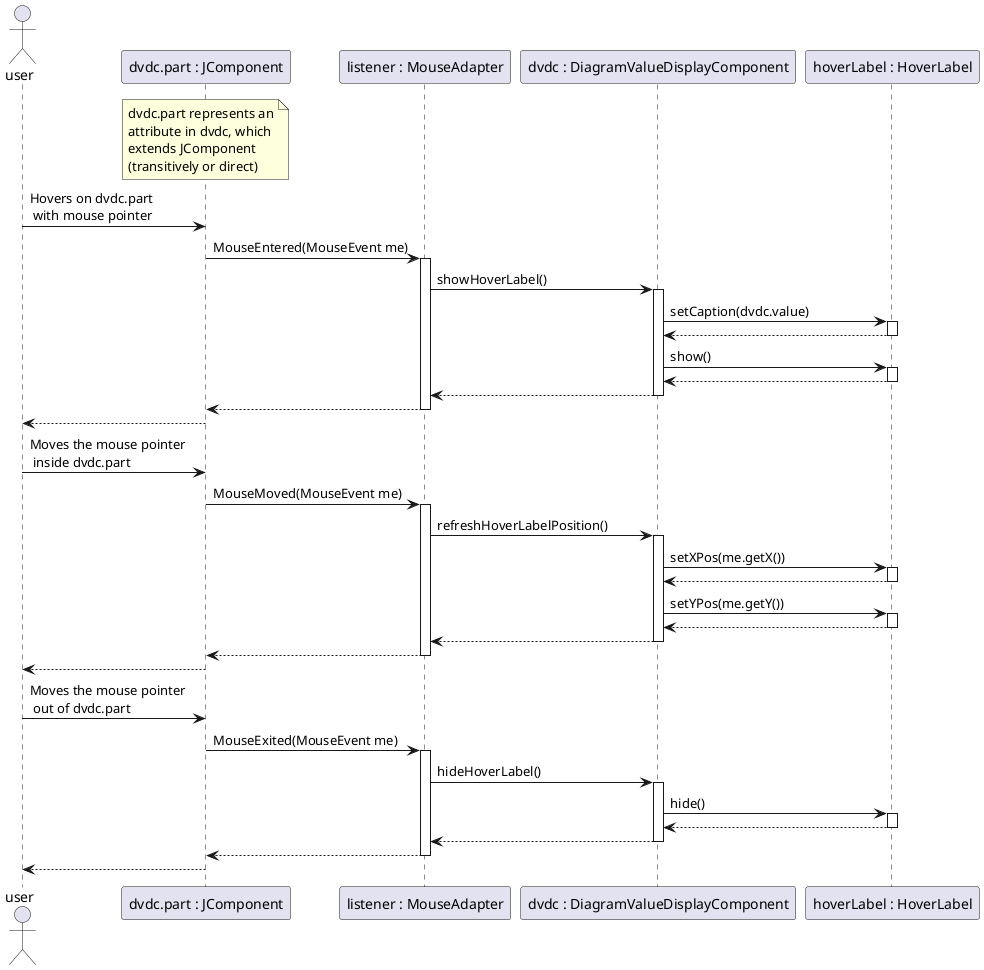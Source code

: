 @startuml HoverLabelDiagram
actor user as user
participant "dvdc.part : JComponent" as DVDCP
participant "listener : MouseAdapter" as EL
participant "dvdc : DiagramValueDisplayComponent" as DVDC
participant "hoverLabel : HoverLabel" as HL
note over DVDCP
dvdc.part represents an
attribute in dvdc, which
extends JComponent
(transitively or direct)
end note
user -> DVDCP: Hovers on dvdc.part \n with mouse pointer
DVDCP -> EL ++: MouseEntered(MouseEvent me)
EL -> DVDC ++: showHoverLabel()
DVDC -> HL ++: setCaption(dvdc.value)
return
DVDC -> HL ++: show()
return
return
return
user <-- DVDCP
user -> DVDCP: Moves the mouse pointer \n inside dvdc.part
DVDCP -> EL ++: MouseMoved(MouseEvent me)
EL -> DVDC ++: refreshHoverLabelPosition()
DVDC -> HL ++: setXPos(me.getX())
return
DVDC -> HL ++: setYPos(me.getY())
return
return
return
user <-- DVDCP
user -> DVDCP: Moves the mouse pointer \n out of dvdc.part
DVDCP -> EL ++: MouseExited(MouseEvent me)
EL -> DVDC ++: hideHoverLabel()
DVDC -> HL ++: hide()
return
return
return
user <-- DVDCP
@enduml